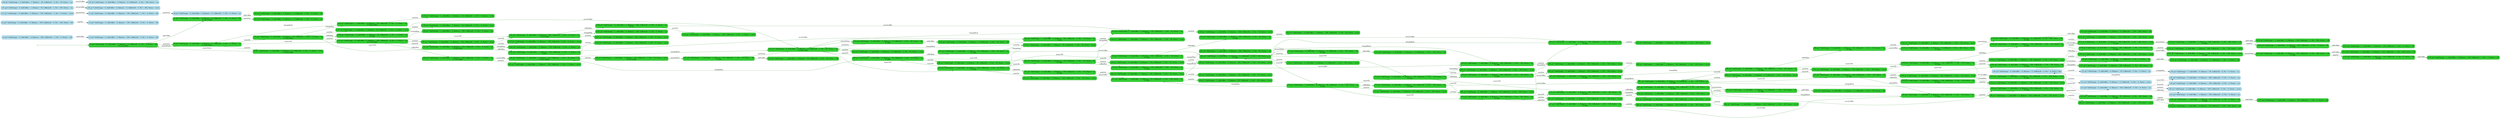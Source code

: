 digraph g {

	rankdir="LR"

	__invisible__[shape="point", color="forestgreen"]
	c0_q4[label="c0_q4 ≝ AskChange = 0, AskCoffee = 0, Balance = 0, CoffeeLeft = 4, Pot = 0, Status = off\nV=212 (CXP)", shape="box", style="rounded, filled", color="forestgreen", fillcolor="limegreen", penwidth=3] // Initial
	c1_q4[label="c1_q4 ≝ AskChange = 0, AskCoffee = 0, Balance = 0, CoffeeLeft = 5, Pot = 0, Status = off\nV=213 (CXP)", shape="box", style="rounded, filled", color="forestgreen", fillcolor="limegreen"]
	c36_q4[label="c36_q4 ≝ AskChange = 0, AskCoffee = 0, Balance = 0, CoffeeLeft = 6, Pot = 0, Status = off", shape="box", style="rounded, filled", color="forestgreen", fillcolor="limegreen"]
	c37_q3[label="c37_q3 ≝ AskChange = 0, AskCoffee = 0, Balance = 0, CoffeeLeft = 5, Pot = 0, Status = on", shape="box", style="rounded, filled", color="forestgreen", fillcolor="limegreen"]
	c6_q3[label="c6_q3 ≝ AskChange = 0, AskCoffee = 0, Balance = 0, CoffeeLeft = 4, Pot = 0, Status = on\nV=212 (CXP)", shape="box", style="rounded, filled", color="forestgreen", fillcolor="limegreen"]
	c9_q1[label="c9_q1 ≝ AskChange = 0, AskCoffee = 0, Balance = 0, CoffeeLeft = 4, Pot = 0, Status = error\nV=212 (CXP)", shape="box", style="rounded, filled", color="forestgreen", fillcolor="limegreen"]
	c12_q2[label="c12_q2 ≝ AskChange = 0, AskCoffee = 0, Balance = 100, CoffeeLeft = 4, Pot = 0, Status = on\nV=112 (CXP)", shape="box", style="rounded, filled", color="forestgreen", fillcolor="limegreen"]
	c20_q2[label="c20_q2 ≝ AskChange = 0, AskCoffee = 1, Balance = 100, CoffeeLeft = 4, Pot = 0, Status = on\nV=112 (CXP)", shape="box", style="rounded, filled", color="forestgreen", fillcolor="limegreen"]
	c26_q2[label="c26_q2 ≝ AskChange = 1, AskCoffee = 0, Balance = 50, CoffeeLeft = 3, Pot = 50, Status = on\nV=211 (CXP)", shape="box", style="rounded, filled", color="forestgreen", fillcolor="limegreen"]
	c29_q1[label="c29_q1 ≝ AskChange = 1, AskCoffee = 0, Balance = 50, CoffeeLeft = 3, Pot = 50, Status = error\nV=211 (CXP)", shape="box", style="rounded, filled", color="forestgreen", fillcolor="limegreen"]
	c41_q4[label="c41_q4 ≝ AskChange = 1, AskCoffee = 0, Balance = 50, CoffeeLeft = 3, Pot = 50, Status = off\nV=210", shape="box", style="rounded, filled", color="forestgreen", fillcolor="limegreen"]
	c42_q4[label="c42_q4 ≝ AskChange = 1, AskCoffee = 0, Balance = 50, CoffeeLeft = 4, Pot = 50, Status = off", shape="box", style="rounded, filled", color="forestgreen", fillcolor="limegreen"]
	c33_q3[label="c33_q3 ≝ AskChange = 0, AskCoffee = 0, Balance = 0, CoffeeLeft = 3, Pot = 50, Status = on\nV=261 (CXP)", shape="box", style="rounded, filled", color="forestgreen", fillcolor="limegreen"]
	c43_q4[label="c43_q4 ≝ AskChange = 0, AskCoffee = 0, Balance = 0, CoffeeLeft = 3, Pot = 50, Status = off\nV=260", shape="box", style="rounded, filled", color="forestgreen", fillcolor="limegreen"]
	c135_q4[label="c135_q4 ≝ AskChange = 0, AskCoffee = 0, Balance = 0, CoffeeLeft = 4, Pot = 50, Status = off", shape="box", style="rounded, filled", color="forestgreen", fillcolor="limegreen"]
	c44_q1[label="c44_q1 ≝ AskChange = 0, AskCoffee = 0, Balance = 0, CoffeeLeft = 3, Pot = 50, Status = error", shape="box", style="rounded, filled", color="forestgreen", fillcolor="limegreen"]
	c45_q2[label="c45_q2 ≝ AskChange = 0, AskCoffee = 0, Balance = 100, CoffeeLeft = 3, Pot = 50, Status = on\nV=259", shape="box", style="rounded, filled", color="forestgreen", fillcolor="limegreen"]
	c50_q2[label="c50_q2 ≝ AskChange = 1, AskCoffee = 0, Balance = 100, CoffeeLeft = 3, Pot = 50, Status = on\nV=60", shape="box", style="rounded, filled", color="forestgreen", fillcolor="limegreen"]
	c144_q1[label="c144_q1 ≝ AskChange = 1, AskCoffee = 0, Balance = 100, CoffeeLeft = 3, Pot = 50, Status = error", shape="box", style="rounded, filled", color="forestgreen", fillcolor="limegreen"]
	c51_q2[label="c51_q2 ≝ AskChange = 0, AskCoffee = 1, Balance = 100, CoffeeLeft = 3, Pot = 50, Status = on\nV=258", shape="box", style="rounded, filled", color="forestgreen", fillcolor="limegreen"]
	c67_q2[label="c67_q2 ≝ AskChange = 1, AskCoffee = 0, Balance = 50, CoffeeLeft = 2, Pot = 100, Status = on\nV=257", shape="box", style="rounded, filled", color="forestgreen", fillcolor="limegreen"]
	c62_q3[label="c62_q3 ≝ AskChange = 0, AskCoffee = 0, Balance = 0, CoffeeLeft = 2, Pot = 100, Status = on\nV=258", shape="box", style="rounded, filled", color="forestgreen", fillcolor="limegreen"]
	c71_q4[label="c71_q4 ≝ AskChange = 0, AskCoffee = 0, Balance = 0, CoffeeLeft = 2, Pot = 100, Status = off\nV=257", shape="box", style="rounded, filled", color="forestgreen", fillcolor="limegreen"]
	c134_q4[label="c134_q4 ≝ AskChange = 0, AskCoffee = 0, Balance = 0, CoffeeLeft = 3, Pot = 100, Status = off", shape="box", style="rounded, filled", color="forestgreen", fillcolor="limegreen"]
	c72_q1[label="c72_q1 ≝ AskChange = 0, AskCoffee = 0, Balance = 0, CoffeeLeft = 2, Pot = 100, Status = error", shape="box", style="rounded, filled", color="forestgreen", fillcolor="limegreen"]
	c73_q2[label="c73_q2 ≝ AskChange = 0, AskCoffee = 0, Balance = 100, CoffeeLeft = 2, Pot = 100, Status = on\nV=256", shape="box", style="rounded, filled", color="forestgreen", fillcolor="limegreen"]
	c64_q2[label="c64_q2 ≝ AskChange = 1, AskCoffee = 0, Balance = 100, CoffeeLeft = 2, Pot = 100, Status = on\nV=256", shape="box", style="rounded, filled", color="forestgreen", fillcolor="limegreen"]
	c66_q1[label="c66_q1 ≝ AskChange = 1, AskCoffee = 0, Balance = 100, CoffeeLeft = 2, Pot = 100, Status = error", shape="box", style="rounded, filled", color="forestgreen", fillcolor="limegreen"]
	c78_q2[label="c78_q2 ≝ AskChange = 0, AskCoffee = 1, Balance = 100, CoffeeLeft = 2, Pot = 100, Status = on\nV=255", shape="box", style="rounded, filled", color="forestgreen", fillcolor="limegreen"]
	c91_q2[label="c91_q2 ≝ AskChange = 1, AskCoffee = 0, Balance = 50, CoffeeLeft = 1, Pot = 150, Status = on\nV=254", shape="box", style="rounded, filled", color="forestgreen", fillcolor="limegreen"]
	c87_q3[label="c87_q3 ≝ AskChange = 0, AskCoffee = 0, Balance = 0, CoffeeLeft = 1, Pot = 150, Status = on\nV=255", shape="box", style="rounded, filled", color="forestgreen", fillcolor="limegreen"]
	c95_q4[label="c95_q4 ≝ AskChange = 0, AskCoffee = 0, Balance = 0, CoffeeLeft = 1, Pot = 150, Status = off\nV=254", shape="box", style="rounded, filled", color="forestgreen", fillcolor="limegreen"]
	c133_q4[label="c133_q4 ≝ AskChange = 0, AskCoffee = 0, Balance = 0, CoffeeLeft = 2, Pot = 150, Status = off", shape="box", style="rounded, filled", color="forestgreen", fillcolor="limegreen"]
	c96_q1[label="c96_q1 ≝ AskChange = 0, AskCoffee = 0, Balance = 0, CoffeeLeft = 1, Pot = 150, Status = error", shape="box", style="rounded, filled", color="forestgreen", fillcolor="limegreen"]
	c97_q2[label="c97_q2 ≝ AskChange = 0, AskCoffee = 0, Balance = 100, CoffeeLeft = 1, Pot = 150, Status = on\nV=253", shape="box", style="rounded, filled", color="forestgreen", fillcolor="limegreen"]
	c28_q2[label="c28_q2 ≝ AskChange = 1, AskCoffee = 0, Balance = 100, CoffeeLeft = 1, Pot = 150, Status = on\nV=253", shape="box", style="rounded, filled", color="forestgreen", fillcolor="limegreen"]
	c90_q1[label="c90_q1 ≝ AskChange = 1, AskCoffee = 0, Balance = 100, CoffeeLeft = 1, Pot = 150, Status = error", shape="box", style="rounded, filled", color="forestgreen", fillcolor="limegreen"]
	c102_q2[label="c102_q2 ≝ AskChange = 0, AskCoffee = 1, Balance = 100, CoffeeLeft = 1, Pot = 150, Status = on\nV=252", shape="box", style="rounded, filled", color="forestgreen", fillcolor="limegreen"]
	c122_q1[label="c122_q1 ≝ AskChange = 0, AskCoffee = 1, Balance = 100, CoffeeLeft = 1, Pot = 150, Status = error", shape="box", style="rounded, filled", color="forestgreen", fillcolor="limegreen"]
	c123_q1[label="c123_q1 ≝ AskChange = 1, AskCoffee = 0, Balance = 50, CoffeeLeft = 0, Pot = 200, Status = error\nV=251", shape="box", style="rounded, filled", color="forestgreen", fillcolor="limegreen"]
	c124_q4[label="c124_q4 ≝ AskChange = 1, AskCoffee = 0, Balance = 50, CoffeeLeft = 0, Pot = 200, Status = off\nV=250", shape="box", style="rounded, filled", color="forestgreen", fillcolor="limegreen"]
	c125_q4[label="c125_q4 ≝ AskChange = 1, AskCoffee = 0, Balance = 50, CoffeeLeft = 1, Pot = 200, Status = off", shape="box", style="rounded, filled", color="forestgreen", fillcolor="limegreen"]
	c126_q4[label="c126_q4 ≝ AskChange = 1, AskCoffee = 0, Balance = 50, CoffeeLeft = 0, Pot = 0, Status = off\nV=249", shape="box", style="rounded, filled", color="forestgreen", fillcolor="limegreen"]
	c127_q4[label="c127_q4 ≝ AskChange = 1, AskCoffee = 0, Balance = 50, CoffeeLeft = 1, Pot = 0, Status = off", shape="box", style="rounded, filled", color="forestgreen", fillcolor="limegreen"]
	c103_q2[label="c103_q2 ≝ AskChange = 0, AskCoffee = 0, Balance = 200, CoffeeLeft = 1, Pot = 150, Status = on\nV=251", shape="box", style="rounded, filled", color="forestgreen", fillcolor="limegreen"]
	c107_q2[label="c107_q2 ≝ AskChange = 1, AskCoffee = 0, Balance = 200, CoffeeLeft = 1, Pot = 150, Status = on", shape="box", style="rounded, filled", color="forestgreen", fillcolor="limegreen"]
	c108_q2[label="c108_q2 ≝ AskChange = 0, AskCoffee = 1, Balance = 200, CoffeeLeft = 1, Pot = 150, Status = on\nV=250", shape="box", style="rounded, filled", color="forestgreen", fillcolor="limegreen"]
	c110_q1[label="c110_q1 ≝ AskChange = 0, AskCoffee = 1, Balance = 200, CoffeeLeft = 1, Pot = 150, Status = error", shape="box", style="rounded, filled", color="forestgreen", fillcolor="limegreen"]
	c111_q1[label="c111_q1 ≝ AskChange = 1, AskCoffee = 0, Balance = 150, CoffeeLeft = 0, Pot = 200, Status = error\nV=249", shape="box", style="rounded, filled", color="forestgreen", fillcolor="limegreen"]
	c112_q4[label="c112_q4 ≝ AskChange = 1, AskCoffee = 0, Balance = 150, CoffeeLeft = 0, Pot = 200, Status = off\nV=248", shape="box", style="rounded, filled", color="forestgreen", fillcolor="limegreen"]
	c113_q4[label="c113_q4 ≝ AskChange = 1, AskCoffee = 0, Balance = 150, CoffeeLeft = 1, Pot = 200, Status = off", shape="box", style="rounded, filled", color="forestgreen", fillcolor="limegreen"]
	c114_q4[label="c114_q4 ≝ AskChange = 1, AskCoffee = 0, Balance = 150, CoffeeLeft = 0, Pot = 0, Status = off\nV=247", shape="box", style="rounded, filled", color="forestgreen", fillcolor="limegreen"]
	c115_q4[label="c115_q4 ≝ AskChange = 1, AskCoffee = 0, Balance = 150, CoffeeLeft = 1, Pot = 0, Status = off", shape="box", style="rounded, filled", color="forestgreen", fillcolor="limegreen"]
	c109_q1[label="c109_q1 ≝ AskChange = 0, AskCoffee = 0, Balance = 200, CoffeeLeft = 1, Pot = 150, Status = error", shape="box", style="rounded, filled", color="forestgreen", fillcolor="limegreen"]
	c100_q2[label="c100_q2 ≝ AskChange = 0, AskCoffee = 0, Balance = 150, CoffeeLeft = 1, Pot = 150, Status = on\nV=252", shape="box", style="rounded, filled", color="forestgreen", fillcolor="limegreen"]
	c85_q2[label="c85_q2 ≝ AskChange = 1, AskCoffee = 0, Balance = 150, CoffeeLeft = 1, Pot = 150, Status = on\nV=252", shape="box", style="rounded, filled", color="forestgreen", fillcolor="limegreen"]
	c88_q1[label="c88_q1 ≝ AskChange = 1, AskCoffee = 0, Balance = 150, CoffeeLeft = 1, Pot = 150, Status = error", shape="box", style="rounded, filled", color="forestgreen", fillcolor="limegreen"]
	c105_q2[label="c105_q2 ≝ AskChange = 0, AskCoffee = 1, Balance = 150, CoffeeLeft = 1, Pot = 150, Status = on\nV=251", shape="box", style="rounded, filled", color="forestgreen", fillcolor="limegreen"]
	c116_q1[label="c116_q1 ≝ AskChange = 0, AskCoffee = 1, Balance = 150, CoffeeLeft = 1, Pot = 150, Status = error", shape="box", style="rounded, filled", color="forestgreen", fillcolor="limegreen"]
	c117_q1[label="c117_q1 ≝ AskChange = 1, AskCoffee = 0, Balance = 100, CoffeeLeft = 0, Pot = 200, Status = error\nV=250", shape="box", style="rounded, filled", color="forestgreen", fillcolor="limegreen"]
	c118_q4[label="c118_q4 ≝ AskChange = 1, AskCoffee = 0, Balance = 100, CoffeeLeft = 0, Pot = 200, Status = off\nV=249", shape="box", style="rounded, filled", color="forestgreen", fillcolor="limegreen"]
	c119_q4[label="c119_q4 ≝ AskChange = 1, AskCoffee = 0, Balance = 100, CoffeeLeft = 1, Pot = 200, Status = off", shape="box", style="rounded, filled", color="forestgreen", fillcolor="limegreen"]
	c120_q4[label="c120_q4 ≝ AskChange = 1, AskCoffee = 0, Balance = 100, CoffeeLeft = 0, Pot = 0, Status = off\nV=248", shape="box", style="rounded, filled", color="forestgreen", fillcolor="limegreen"]
	c121_q4[label="c121_q4 ≝ AskChange = 1, AskCoffee = 0, Balance = 100, CoffeeLeft = 1, Pot = 0, Status = off", shape="box", style="rounded, filled", color="forestgreen", fillcolor="limegreen"]
	c106_q1[label="c106_q1 ≝ AskChange = 0, AskCoffee = 0, Balance = 150, CoffeeLeft = 1, Pot = 150, Status = error", shape="box", style="rounded, filled", color="forestgreen", fillcolor="limegreen"]
	c104_q1[label="c104_q1 ≝ AskChange = 0, AskCoffee = 0, Balance = 100, CoffeeLeft = 1, Pot = 150, Status = error", shape="box", style="rounded, filled", color="forestgreen", fillcolor="limegreen"]
	c98_q2[label="c98_q2 ≝ AskChange = 0, AskCoffee = 0, Balance = 50, CoffeeLeft = 1, Pot = 150, Status = on\nV=254", shape="box", style="rounded, filled", color="forestgreen", fillcolor="limegreen"]
	c99_q2[label="c99_q2 ≝ AskChange = 0, AskCoffee = 1, Balance = 50, CoffeeLeft = 1, Pot = 150, Status = on\nV=253", shape="box", style="rounded, filled", color="forestgreen", fillcolor="limegreen"]
	c128_q1[label="c128_q1 ≝ AskChange = 0, AskCoffee = 1, Balance = 50, CoffeeLeft = 1, Pot = 150, Status = error", shape="box", style="rounded, filled", color="forestgreen", fillcolor="limegreen"]
	c129_q1[label="c129_q1 ≝ AskChange = 0, AskCoffee = 0, Balance = 0, CoffeeLeft = 0, Pot = 200, Status = error\nV=252", shape="box", style="rounded, filled", color="forestgreen", fillcolor="limegreen"]
	c130_q4[label="c130_q4 ≝ AskChange = 0, AskCoffee = 0, Balance = 0, CoffeeLeft = 0, Pot = 200, Status = off\nV=251", shape="box", style="rounded, filled", color="forestgreen", fillcolor="limegreen"]
	c131_q4[label="c131_q4 ≝ AskChange = 0, AskCoffee = 0, Balance = 0, CoffeeLeft = 1, Pot = 200, Status = off", shape="box", style="rounded, filled", color="forestgreen", fillcolor="limegreen"]
	c16_q4[label="c16_q4 ≝ AskChange = 0, AskCoffee = 0, Balance = 0, CoffeeLeft = 0, Pot = 0, Status = off\nV=250", shape="box", style="rounded, filled", color="forestgreen", fillcolor="limegreen"]
	c132_q4[label="c132_q4 ≝ AskChange = 0, AskCoffee = 0, Balance = 0, CoffeeLeft = 1, Pot = 0, Status = off", shape="box", style="rounded, filled", color="forestgreen", fillcolor="limegreen"]
	c101_q1[label="c101_q1 ≝ AskChange = 0, AskCoffee = 0, Balance = 50, CoffeeLeft = 1, Pot = 150, Status = error", shape="box", style="rounded, filled", color="forestgreen", fillcolor="limegreen"]
	c93_q1[label="c93_q1 ≝ AskChange = 1, AskCoffee = 0, Balance = 50, CoffeeLeft = 1, Pot = 150, Status = error", shape="box", style="rounded, filled", color="forestgreen", fillcolor="limegreen"]
	c92_q1[label="c92_q1 ≝ AskChange = 0, AskCoffee = 1, Balance = 100, CoffeeLeft = 2, Pot = 100, Status = error", shape="box", style="rounded, filled", color="forestgreen", fillcolor="limegreen"]
	c79_q2[label="c79_q2 ≝ AskChange = 0, AskCoffee = 0, Balance = 200, CoffeeLeft = 2, Pot = 100, Status = on\nV=254", shape="box", style="rounded, filled", color="forestgreen", fillcolor="limegreen"]
	c82_q2[label="c82_q2 ≝ AskChange = 1, AskCoffee = 0, Balance = 200, CoffeeLeft = 2, Pot = 100, Status = on", shape="box", style="rounded, filled", color="forestgreen", fillcolor="limegreen"]
	c83_q2[label="c83_q2 ≝ AskChange = 0, AskCoffee = 1, Balance = 200, CoffeeLeft = 2, Pot = 100, Status = on\nV=253", shape="box", style="rounded, filled", color="forestgreen", fillcolor="limegreen"]
	c86_q1[label="c86_q1 ≝ AskChange = 0, AskCoffee = 1, Balance = 200, CoffeeLeft = 2, Pot = 100, Status = error", shape="box", style="rounded, filled", color="forestgreen", fillcolor="limegreen"]
	c84_q1[label="c84_q1 ≝ AskChange = 0, AskCoffee = 0, Balance = 200, CoffeeLeft = 2, Pot = 100, Status = error", shape="box", style="rounded, filled", color="forestgreen", fillcolor="limegreen"]
	c76_q2[label="c76_q2 ≝ AskChange = 0, AskCoffee = 0, Balance = 150, CoffeeLeft = 2, Pot = 100, Status = on\nV=255", shape="box", style="rounded, filled", color="forestgreen", fillcolor="limegreen"]
	c60_q2[label="c60_q2 ≝ AskChange = 1, AskCoffee = 0, Balance = 150, CoffeeLeft = 2, Pot = 100, Status = on\nV=255", shape="box", style="rounded, filled", color="forestgreen", fillcolor="limegreen"]
	c63_q1[label="c63_q1 ≝ AskChange = 1, AskCoffee = 0, Balance = 150, CoffeeLeft = 2, Pot = 100, Status = error", shape="box", style="rounded, filled", color="forestgreen", fillcolor="limegreen"]
	c27_q2[label="c27_q2 ≝ AskChange = 0, AskCoffee = 1, Balance = 150, CoffeeLeft = 2, Pot = 100, Status = on\nV=254", shape="box", style="rounded, filled", color="forestgreen", fillcolor="limegreen"]
	c89_q1[label="c89_q1 ≝ AskChange = 0, AskCoffee = 1, Balance = 150, CoffeeLeft = 2, Pot = 100, Status = error", shape="box", style="rounded, filled", color="forestgreen", fillcolor="limegreen"]
	c81_q1[label="c81_q1 ≝ AskChange = 0, AskCoffee = 0, Balance = 150, CoffeeLeft = 2, Pot = 100, Status = error", shape="box", style="rounded, filled", color="forestgreen", fillcolor="limegreen"]
	c80_q1[label="c80_q1 ≝ AskChange = 0, AskCoffee = 0, Balance = 100, CoffeeLeft = 2, Pot = 100, Status = error", shape="box", style="rounded, filled", color="forestgreen", fillcolor="limegreen"]
	c74_q2[label="c74_q2 ≝ AskChange = 0, AskCoffee = 0, Balance = 50, CoffeeLeft = 2, Pot = 100, Status = on\nV=257", shape="box", style="rounded, filled", color="forestgreen", fillcolor="limegreen"]
	c75_q2[label="c75_q2 ≝ AskChange = 0, AskCoffee = 1, Balance = 50, CoffeeLeft = 2, Pot = 100, Status = on\nV=256", shape="box", style="rounded, filled", color="forestgreen", fillcolor="limegreen"]
	c94_q1[label="c94_q1 ≝ AskChange = 0, AskCoffee = 1, Balance = 50, CoffeeLeft = 2, Pot = 100, Status = error", shape="box", style="rounded, filled", color="forestgreen", fillcolor="limegreen"]
	c77_q1[label="c77_q1 ≝ AskChange = 0, AskCoffee = 0, Balance = 50, CoffeeLeft = 2, Pot = 100, Status = error", shape="box", style="rounded, filled", color="forestgreen", fillcolor="limegreen"]
	c69_q1[label="c69_q1 ≝ AskChange = 1, AskCoffee = 0, Balance = 50, CoffeeLeft = 2, Pot = 100, Status = error", shape="box", style="rounded, filled", color="forestgreen", fillcolor="limegreen"]
	c68_q1[label="c68_q1 ≝ AskChange = 0, AskCoffee = 1, Balance = 100, CoffeeLeft = 3, Pot = 50, Status = error", shape="box", style="rounded, filled", color="forestgreen", fillcolor="limegreen"]
	c52_q2[label="c52_q2 ≝ AskChange = 0, AskCoffee = 0, Balance = 200, CoffeeLeft = 3, Pot = 50, Status = on\nV=257", shape="box", style="rounded, filled", color="forestgreen", fillcolor="limegreen"]
	c57_q2[label="c57_q2 ≝ AskChange = 1, AskCoffee = 0, Balance = 200, CoffeeLeft = 3, Pot = 50, Status = on", shape="box", style="rounded, filled", color="forestgreen", fillcolor="limegreen"]
	c58_q2[label="c58_q2 ≝ AskChange = 0, AskCoffee = 1, Balance = 200, CoffeeLeft = 3, Pot = 50, Status = on\nV=256", shape="box", style="rounded, filled", color="forestgreen", fillcolor="limegreen"]
	c61_q1[label="c61_q1 ≝ AskChange = 0, AskCoffee = 1, Balance = 200, CoffeeLeft = 3, Pot = 50, Status = error", shape="box", style="rounded, filled", color="forestgreen", fillcolor="limegreen"]
	c59_q1[label="c59_q1 ≝ AskChange = 0, AskCoffee = 0, Balance = 200, CoffeeLeft = 3, Pot = 50, Status = error", shape="box", style="rounded, filled", color="forestgreen", fillcolor="limegreen"]
	c48_q2[label="c48_q2 ≝ AskChange = 0, AskCoffee = 0, Balance = 150, CoffeeLeft = 3, Pot = 50, Status = on\nV=258", shape="box", style="rounded, filled", color="forestgreen", fillcolor="limegreen"]
	c54_q2[label="c54_q2 ≝ AskChange = 1, AskCoffee = 0, Balance = 150, CoffeeLeft = 3, Pot = 50, Status = on\nV=10", shape="box", style="rounded, filled", color="forestgreen", fillcolor="limegreen"]
	c149_q1[label="c149_q1 ≝ AskChange = 1, AskCoffee = 0, Balance = 150, CoffeeLeft = 3, Pot = 50, Status = error", shape="box", style="rounded, filled", color="forestgreen", fillcolor="limegreen"]
	c55_q2[label="c55_q2 ≝ AskChange = 0, AskCoffee = 1, Balance = 150, CoffeeLeft = 3, Pot = 50, Status = on\nV=257", shape="box", style="rounded, filled", color="forestgreen", fillcolor="limegreen"]
	c65_q1[label="c65_q1 ≝ AskChange = 0, AskCoffee = 1, Balance = 150, CoffeeLeft = 3, Pot = 50, Status = error", shape="box", style="rounded, filled", color="forestgreen", fillcolor="limegreen"]
	c56_q1[label="c56_q1 ≝ AskChange = 0, AskCoffee = 0, Balance = 150, CoffeeLeft = 3, Pot = 50, Status = error", shape="box", style="rounded, filled", color="forestgreen", fillcolor="limegreen"]
	c53_q1[label="c53_q1 ≝ AskChange = 0, AskCoffee = 0, Balance = 100, CoffeeLeft = 3, Pot = 50, Status = error", shape="box", style="rounded, filled", color="forestgreen", fillcolor="limegreen"]
	c46_q2[label="c46_q2 ≝ AskChange = 0, AskCoffee = 0, Balance = 50, CoffeeLeft = 3, Pot = 50, Status = on\nV=260", shape="box", style="rounded, filled", color="forestgreen", fillcolor="limegreen"]
	c47_q2[label="c47_q2 ≝ AskChange = 0, AskCoffee = 1, Balance = 50, CoffeeLeft = 3, Pot = 50, Status = on\nV=259", shape="box", style="rounded, filled", color="forestgreen", fillcolor="limegreen"]
	c70_q1[label="c70_q1 ≝ AskChange = 0, AskCoffee = 1, Balance = 50, CoffeeLeft = 3, Pot = 50, Status = error", shape="box", style="rounded, filled", color="forestgreen", fillcolor="limegreen"]
	c49_q1[label="c49_q1 ≝ AskChange = 0, AskCoffee = 0, Balance = 50, CoffeeLeft = 3, Pot = 50, Status = error", shape="box", style="rounded, filled", color="forestgreen", fillcolor="limegreen"]
	c40_q1[label="c40_q1 ≝ AskChange = 0, AskCoffee = 1, Balance = 100, CoffeeLeft = 4, Pot = 0, Status = error", shape="box", style="rounded, filled", color="forestgreen", fillcolor="limegreen"]
	c38_q2[label="c38_q2 ≝ AskChange = 1, AskCoffee = 0, Balance = 100, CoffeeLeft = 4, Pot = 0, Status = on", shape="box", style="rounded, filled", color="forestgreen", fillcolor="limegreen"]
	c24_q2[label="c24_q2 ≝ AskChange = 0, AskCoffee = 0, Balance = 200, CoffeeLeft = 4, Pot = 0, Status = on\nV=12 (CXP)", shape="box", style="rounded, filled", color="forestgreen", fillcolor="limegreen"]
	c145_q2[label="c145_q2 ≝ AskChange = 1, AskCoffee = 0, Balance = 200, CoffeeLeft = 4, Pot = 0, Status = on", shape="box", style="rounded, filled", color="forestgreen", fillcolor="limegreen"]
	c146_q2[label="c146_q2 ≝ AskChange = 0, AskCoffee = 1, Balance = 200, CoffeeLeft = 4, Pot = 0, Status = on\nV=11", shape="box", style="rounded, filled", color="forestgreen", fillcolor="limegreen"]
	c148_q1[label="c148_q1 ≝ AskChange = 0, AskCoffee = 1, Balance = 200, CoffeeLeft = 4, Pot = 0, Status = error", shape="box", style="rounded, filled", color="forestgreen", fillcolor="limegreen"]
	c147_q1[label="c147_q1 ≝ AskChange = 0, AskCoffee = 0, Balance = 200, CoffeeLeft = 4, Pot = 0, Status = error", shape="box", style="rounded, filled", color="forestgreen", fillcolor="limegreen"]
	c22_q2[label="c22_q2 ≝ AskChange = 0, AskCoffee = 0, Balance = 150, CoffeeLeft = 4, Pot = 0, Status = on\nV=62 (CXP)", shape="box", style="rounded, filled", color="forestgreen", fillcolor="limegreen"]
	c140_q2[label="c140_q2 ≝ AskChange = 1, AskCoffee = 0, Balance = 150, CoffeeLeft = 4, Pot = 0, Status = on", shape="box", style="rounded, filled", color="forestgreen", fillcolor="limegreen"]
	c141_q2[label="c141_q2 ≝ AskChange = 0, AskCoffee = 1, Balance = 150, CoffeeLeft = 4, Pot = 0, Status = on\nV=61", shape="box", style="rounded, filled", color="forestgreen", fillcolor="limegreen"]
	c143_q1[label="c143_q1 ≝ AskChange = 0, AskCoffee = 1, Balance = 150, CoffeeLeft = 4, Pot = 0, Status = error", shape="box", style="rounded, filled", color="forestgreen", fillcolor="limegreen"]
	c142_q1[label="c142_q1 ≝ AskChange = 0, AskCoffee = 0, Balance = 150, CoffeeLeft = 4, Pot = 0, Status = error", shape="box", style="rounded, filled", color="forestgreen", fillcolor="limegreen"]
	c39_q1[label="c39_q1 ≝ AskChange = 0, AskCoffee = 0, Balance = 100, CoffeeLeft = 4, Pot = 0, Status = error", shape="box", style="rounded, filled", color="forestgreen", fillcolor="limegreen"]
	c14_q2[label="c14_q2 ≝ AskChange = 0, AskCoffee = 0, Balance = 50, CoffeeLeft = 4, Pot = 0, Status = on\nV=162 (CXP)", shape="box", style="rounded, filled", color="forestgreen", fillcolor="limegreen"]
	c18_q2[label="c18_q2 ≝ AskChange = 1, AskCoffee = 0, Balance = 50, CoffeeLeft = 4, Pot = 0, Status = on\nV=162 (CXP)", shape="box", style="rounded, filled", color="forestgreen", fillcolor="limegreen"]
	c139_q1[label="c139_q1 ≝ AskChange = 1, AskCoffee = 0, Balance = 50, CoffeeLeft = 4, Pot = 0, Status = error", shape="box", style="rounded, filled", color="forestgreen", fillcolor="limegreen"]
	c136_q2[label="c136_q2 ≝ AskChange = 0, AskCoffee = 1, Balance = 50, CoffeeLeft = 4, Pot = 0, Status = on\nV=161", shape="box", style="rounded, filled", color="forestgreen", fillcolor="limegreen"]
	c138_q1[label="c138_q1 ≝ AskChange = 0, AskCoffee = 1, Balance = 50, CoffeeLeft = 4, Pot = 0, Status = error", shape="box", style="rounded, filled", color="forestgreen", fillcolor="limegreen"]
	c137_q1[label="c137_q1 ≝ AskChange = 0, AskCoffee = 0, Balance = 50, CoffeeLeft = 4, Pot = 0, Status = error", shape="box", style="rounded, filled", color="forestgreen", fillcolor="limegreen"]
	c2_q4[label="c2_q4 ≝ AskChange = 0, AskCoffee = 0, Balance = 200, CoffeeLeft = 3, Pot = 0, Status = off", shape="box", style="rounded, filled", color="deepskyblue4", fillcolor="lightblue2"]
	c3_q4[label="c3_q4 ≝ AskChange = 0, AskCoffee = 0, Balance = 200, CoffeeLeft = 5, Pot = 0, Status = off", shape="box", style="rounded, filled", color="deepskyblue4", fillcolor="lightblue2"]
	c4_q4[label="c4_q4 ≝ AskChange = 0, AskCoffee = 0, Balance = 100, CoffeeLeft = 0, Pot = 250, Status = off", shape="box", style="rounded, filled", color="deepskyblue4", fillcolor="lightblue2"]
	c5_q4[label="c5_q4 ≝ AskChange = 0, AskCoffee = 0, Balance = 100, CoffeeLeft = 0, Pot = 0, Status = off", shape="box", style="rounded, filled", color="deepskyblue4", fillcolor="lightblue2"]
	c7_q4[label="c7_q4 ≝ AskChange = 0, AskCoffee = 0, Balance = 100, CoffeeLeft = 1, Pot = 0, Status = off", shape="box", style="rounded, filled", color="deepskyblue4", fillcolor="lightblue2"]
	c8_q3[label="c8_q3 ≝ AskChange = 0, AskCoffee = 0, Balance = 0, CoffeeLeft = 1, Pot = 0, Status = on", shape="box", style="rounded, filled", color="deepskyblue4", fillcolor="lightblue2"]
	c10_q3[label="c10_q3 ≝ AskChange = 0, AskCoffee = 0, Balance = 0, CoffeeLeft = 0, Pot = 0, Status = on", shape="box", style="rounded, filled", color="deepskyblue4", fillcolor="lightblue2"]
	c11_q1[label="c11_q1 ≝ AskChange = 0, AskCoffee = 0, Balance = 0, CoffeeLeft = 0, Pot = 0, Status = error", shape="box", style="rounded, filled", color="deepskyblue4", fillcolor="lightblue2"]
	c13_q2[label="c13_q2 ≝ AskChange = 0, AskCoffee = 0, Balance = 100, CoffeeLeft = 0, Pot = 0, Status = on", shape="box", style="rounded, filled", color="deepskyblue4", fillcolor="lightblue2"]
	c15_q2[label="c15_q2 ≝ AskChange = 0, AskCoffee = 0, Balance = 50, CoffeeLeft = 0, Pot = 0, Status = on", shape="box", style="rounded, filled", color="deepskyblue4", fillcolor="lightblue2"]
	c17_q1[label="c17_q1 ≝ AskChange = 0, AskCoffee = 0, Balance = 100, CoffeeLeft = 1, Pot = 0, Status = error", shape="box", style="rounded, filled", color="deepskyblue4", fillcolor="lightblue2"]
	c19_q2[label="c19_q2 ≝ AskChange = 1, AskCoffee = 0, Balance = 50, CoffeeLeft = 0, Pot = 0, Status = on", shape="box", style="rounded, filled", color="deepskyblue4", fillcolor="lightblue2"]
	c21_q2[label="c21_q2 ≝ AskChange = 0, AskCoffee = 1, Balance = 100, CoffeeLeft = 0, Pot = 0, Status = on", shape="box", style="rounded, filled", color="deepskyblue4", fillcolor="lightblue2"]
	c23_q2[label="c23_q2 ≝ AskChange = 0, AskCoffee = 0, Balance = 200, CoffeeLeft = 0, Pot = 0, Status = on", shape="box", style="rounded, filled", color="deepskyblue4", fillcolor="lightblue2"]
	c25_q2[label="c25_q2 ≝ AskChange = 0, AskCoffee = 0, Balance = 150, CoffeeLeft = 0, Pot = 0, Status = on", shape="box", style="rounded, filled", color="deepskyblue4", fillcolor="lightblue2"]
	c30_q1[label="c30_q1 ≝ AskChange = 0, AskCoffee = 0, Balance = 100, CoffeeLeft = 0, Pot = 0, Status = error", shape="box", style="rounded, filled", color="deepskyblue4", fillcolor="lightblue2"]
	c31_q2[label="c31_q2 ≝ AskChange = 0, AskCoffee = 1, Balance = 50, CoffeeLeft = 1, Pot = 250, Status = on", shape="box", style="rounded, filled", color="deepskyblue4", fillcolor="lightblue2"]
	c32_q1[label="c32_q1 ≝ AskChange = 0, AskCoffee = 0, Balance = 0, CoffeeLeft = 0, Pot = 300, Status = error", shape="box", style="rounded, filled", color="deepskyblue4", fillcolor="lightblue2"]
	c34_q2[label="c34_q2 ≝ AskChange = 0, AskCoffee = 1, Balance = 50, CoffeeLeft = 4, Pot = 50, Status = on", shape="box", style="rounded, filled", color="deepskyblue4", fillcolor="lightblue2"]
	c35_q3[label="c35_q3 ≝ AskChange = 0, AskCoffee = 0, Balance = 0, CoffeeLeft = 3, Pot = 100, Status = on", shape="box", style="rounded, filled", color="deepskyblue4", fillcolor="lightblue2"]

	__invisible__ -> c0_q4[color="forestgreen"]
	c0_q4 -> c1_q4[label="addCoffee", color="forestgreen"]
	c1_q4 -> c36_q4[label="addCoffee", color="forestgreen"]
	c1_q4 -> c37_q3[label="powerUp", color="forestgreen"]
	c0_q4 -> c6_q3[label="powerUp", color="forestgreen"]
	c6_q3 -> c9_q1[label="autoOut", color="forestgreen"]
	c9_q1 -> c0_q4[label="powerDown", color="forestgreen"]
	c6_q3 -> c12_q2[label="insert100", color="forestgreen"]
	c12_q2 -> c20_q2[label="coffeeReq", color="forestgreen"]
	c20_q2 -> c26_q2[label="serveCoffee", color="forestgreen"]
	c26_q2 -> c29_q1[label="autoOut", color="forestgreen"]
	c29_q1 -> c41_q4[label="powerDown", color="forestgreen"]
	c41_q4 -> c42_q4[label="addCoffee", color="forestgreen"]
	c41_q4 -> c33_q3[label="powerUp", color="forestgreen"]
	c33_q3 -> c43_q4[label="powerDown", color="forestgreen"]
	c43_q4 -> c135_q4[label="addCoffee", color="forestgreen"]
	c43_q4 -> c33_q3[label="powerUp", color="forestgreen"]
	c33_q3 -> c44_q1[label="autoOut", color="forestgreen"]
	c33_q3 -> c45_q2[label="insert100", color="forestgreen"]
	c45_q2 -> c50_q2[label="changeReq", color="forestgreen"]
	c50_q2 -> c33_q3[label="changeBack", color="forestgreen"]
	c50_q2 -> c144_q1[label="autoOut", color="forestgreen"]
	c45_q2 -> c51_q2[label="coffeeReq", color="forestgreen"]
	c51_q2 -> c67_q2[label="serveCoffee", color="forestgreen"]
	c67_q2 -> c62_q3[label="changeBack", color="forestgreen"]
	c62_q3 -> c71_q4[label="powerDown", color="forestgreen"]
	c71_q4 -> c134_q4[label="addCoffee", color="forestgreen"]
	c71_q4 -> c62_q3[label="powerUp", color="forestgreen"]
	c62_q3 -> c72_q1[label="autoOut", color="forestgreen"]
	c62_q3 -> c73_q2[label="insert100", color="forestgreen"]
	c73_q2 -> c64_q2[label="changeReq", color="forestgreen"]
	c64_q2 -> c62_q3[label="changeBack", color="forestgreen"]
	c64_q2 -> c66_q1[label="autoOut", color="forestgreen"]
	c73_q2 -> c78_q2[label="coffeeReq", color="forestgreen"]
	c78_q2 -> c91_q2[label="serveCoffee", color="forestgreen"]
	c91_q2 -> c87_q3[label="changeBack", color="forestgreen"]
	c87_q3 -> c95_q4[label="powerDown", color="forestgreen"]
	c95_q4 -> c133_q4[label="addCoffee", color="forestgreen"]
	c95_q4 -> c87_q3[label="powerUp", color="forestgreen"]
	c87_q3 -> c96_q1[label="autoOut", color="forestgreen"]
	c87_q3 -> c97_q2[label="insert100", color="forestgreen"]
	c97_q2 -> c28_q2[label="changeReq", color="forestgreen"]
	c28_q2 -> c87_q3[label="changeBack", color="forestgreen"]
	c28_q2 -> c90_q1[label="autoOut", color="forestgreen"]
	c97_q2 -> c102_q2[label="coffeeReq", color="forestgreen"]
	c102_q2 -> c122_q1[label="autoOut", color="forestgreen"]
	c102_q2 -> c123_q1[label="serveCoffee", color="forestgreen"]
	c123_q1 -> c124_q4[label="powerDown", color="forestgreen"]
	c124_q4 -> c125_q4[label="addCoffee", color="forestgreen"]
	c124_q4 -> c126_q4[label="takePot", color="forestgreen"]
	c126_q4 -> c127_q4[label="addCoffee", color="forestgreen"]
	c97_q2 -> c103_q2[label="insert100", color="forestgreen"]
	c103_q2 -> c107_q2[label="changeReq", color="forestgreen"]
	c103_q2 -> c108_q2[label="coffeeReq", color="forestgreen"]
	c108_q2 -> c110_q1[label="autoOut", color="forestgreen"]
	c108_q2 -> c111_q1[label="serveCoffee", color="forestgreen"]
	c111_q1 -> c112_q4[label="powerDown", color="forestgreen"]
	c112_q4 -> c113_q4[label="addCoffee", color="forestgreen"]
	c112_q4 -> c114_q4[label="takePot", color="forestgreen"]
	c114_q4 -> c115_q4[label="addCoffee", color="forestgreen"]
	c103_q2 -> c109_q1[label="autoOut", color="forestgreen"]
	c97_q2 -> c100_q2[label="insert50", color="forestgreen"]
	c100_q2 -> c85_q2[label="changeReq", color="forestgreen"]
	c85_q2 -> c87_q3[label="changeBack", color="forestgreen"]
	c85_q2 -> c88_q1[label="autoOut", color="forestgreen"]
	c100_q2 -> c105_q2[label="coffeeReq", color="forestgreen"]
	c105_q2 -> c116_q1[label="autoOut", color="forestgreen"]
	c105_q2 -> c117_q1[label="serveCoffee", color="forestgreen"]
	c117_q1 -> c118_q4[label="powerDown", color="forestgreen"]
	c118_q4 -> c119_q4[label="addCoffee", color="forestgreen"]
	c118_q4 -> c120_q4[label="takePot", color="forestgreen"]
	c120_q4 -> c121_q4[label="addCoffee", color="forestgreen"]
	c100_q2 -> c103_q2[label="insert50", color="forestgreen"]
	c100_q2 -> c106_q1[label="autoOut", color="forestgreen"]
	c97_q2 -> c104_q1[label="autoOut", color="forestgreen"]
	c87_q3 -> c98_q2[label="insert50", color="forestgreen"]
	c98_q2 -> c91_q2[label="changeReq", color="forestgreen"]
	c98_q2 -> c99_q2[label="coffeeReq", color="forestgreen"]
	c99_q2 -> c128_q1[label="autoOut", color="forestgreen"]
	c99_q2 -> c129_q1[label="serveCoffee", color="forestgreen"]
	c129_q1 -> c130_q4[label="powerDown", color="forestgreen"]
	c130_q4 -> c131_q4[label="addCoffee", color="forestgreen"]
	c130_q4 -> c16_q4[label="takePot", color="forestgreen"]
	c16_q4 -> c132_q4[label="addCoffee", color="forestgreen"]
	c98_q2 -> c100_q2[label="insert100", color="forestgreen"]
	c98_q2 -> c97_q2[label="insert50", color="forestgreen"]
	c98_q2 -> c101_q1[label="autoOut", color="forestgreen"]
	c91_q2 -> c93_q1[label="autoOut", color="forestgreen"]
	c78_q2 -> c92_q1[label="autoOut", color="forestgreen"]
	c73_q2 -> c79_q2[label="insert100", color="forestgreen"]
	c79_q2 -> c82_q2[label="changeReq", color="forestgreen"]
	c79_q2 -> c83_q2[label="coffeeReq", color="forestgreen"]
	c83_q2 -> c85_q2[label="serveCoffee", color="forestgreen"]
	c83_q2 -> c86_q1[label="autoOut", color="forestgreen"]
	c79_q2 -> c84_q1[label="autoOut", color="forestgreen"]
	c73_q2 -> c76_q2[label="insert50", color="forestgreen"]
	c76_q2 -> c60_q2[label="changeReq", color="forestgreen"]
	c60_q2 -> c62_q3[label="changeBack", color="forestgreen"]
	c60_q2 -> c63_q1[label="autoOut", color="forestgreen"]
	c76_q2 -> c27_q2[label="coffeeReq", color="forestgreen"]
	c27_q2 -> c28_q2[label="serveCoffee", color="forestgreen"]
	c27_q2 -> c89_q1[label="autoOut", color="forestgreen"]
	c76_q2 -> c79_q2[label="insert50", color="forestgreen"]
	c76_q2 -> c81_q1[label="autoOut", color="forestgreen"]
	c73_q2 -> c80_q1[label="autoOut", color="forestgreen"]
	c62_q3 -> c74_q2[label="insert50", color="forestgreen"]
	c74_q2 -> c67_q2[label="changeReq", color="forestgreen"]
	c74_q2 -> c75_q2[label="coffeeReq", color="forestgreen"]
	c75_q2 -> c87_q3[label="serveCoffee", color="forestgreen"]
	c75_q2 -> c94_q1[label="autoOut", color="forestgreen"]
	c74_q2 -> c76_q2[label="insert100", color="forestgreen"]
	c74_q2 -> c73_q2[label="insert50", color="forestgreen"]
	c74_q2 -> c77_q1[label="autoOut", color="forestgreen"]
	c67_q2 -> c69_q1[label="autoOut", color="forestgreen"]
	c51_q2 -> c68_q1[label="autoOut", color="forestgreen"]
	c45_q2 -> c52_q2[label="insert100", color="forestgreen"]
	c52_q2 -> c57_q2[label="changeReq", color="forestgreen"]
	c52_q2 -> c58_q2[label="coffeeReq", color="forestgreen"]
	c58_q2 -> c60_q2[label="serveCoffee", color="forestgreen"]
	c58_q2 -> c61_q1[label="autoOut", color="forestgreen"]
	c52_q2 -> c59_q1[label="autoOut", color="forestgreen"]
	c45_q2 -> c48_q2[label="insert50", color="forestgreen"]
	c48_q2 -> c54_q2[label="changeReq", color="forestgreen"]
	c54_q2 -> c33_q3[label="changeBack", color="forestgreen"]
	c54_q2 -> c149_q1[label="autoOut", color="forestgreen"]
	c48_q2 -> c55_q2[label="coffeeReq", color="forestgreen"]
	c55_q2 -> c64_q2[label="serveCoffee", color="forestgreen"]
	c55_q2 -> c65_q1[label="autoOut", color="forestgreen"]
	c48_q2 -> c52_q2[label="insert50", color="forestgreen"]
	c48_q2 -> c56_q1[label="autoOut", color="forestgreen"]
	c45_q2 -> c53_q1[label="autoOut", color="forestgreen"]
	c33_q3 -> c46_q2[label="insert50", color="forestgreen"]
	c46_q2 -> c26_q2[label="changeReq", color="forestgreen"]
	c46_q2 -> c47_q2[label="coffeeReq", color="forestgreen"]
	c47_q2 -> c62_q3[label="serveCoffee", color="forestgreen"]
	c47_q2 -> c70_q1[label="autoOut", color="forestgreen"]
	c46_q2 -> c48_q2[label="insert100", color="forestgreen"]
	c46_q2 -> c45_q2[label="insert50", color="forestgreen"]
	c46_q2 -> c49_q1[label="autoOut", color="forestgreen"]
	c26_q2 -> c33_q3[label="changeBack", color="forestgreen"]
	c20_q2 -> c40_q1[label="autoOut", color="forestgreen"]
	c12_q2 -> c38_q2[label="changeReq", color="forestgreen"]
	c12_q2 -> c24_q2[label="insert100", color="forestgreen"]
	c24_q2 -> c145_q2[label="changeReq", color="forestgreen"]
	c24_q2 -> c146_q2[label="coffeeReq", color="forestgreen"]
	c146_q2 -> c54_q2[label="serveCoffee", color="forestgreen"]
	c146_q2 -> c148_q1[label="autoOut", color="forestgreen"]
	c24_q2 -> c147_q1[label="autoOut", color="forestgreen"]
	c12_q2 -> c22_q2[label="insert50", color="forestgreen"]
	c22_q2 -> c24_q2[label="insert50", color="forestgreen"]
	c22_q2 -> c140_q2[label="changeReq", color="forestgreen"]
	c22_q2 -> c141_q2[label="coffeeReq", color="forestgreen"]
	c141_q2 -> c50_q2[label="serveCoffee", color="forestgreen"]
	c141_q2 -> c143_q1[label="autoOut", color="forestgreen"]
	c22_q2 -> c142_q1[label="autoOut", color="forestgreen"]
	c12_q2 -> c39_q1[label="autoOut", color="forestgreen"]
	c6_q3 -> c14_q2[label="insert50", color="forestgreen"]
	c14_q2 -> c18_q2[label="changeReq", color="forestgreen"]
	c18_q2 -> c6_q3[label="changeBack", color="forestgreen"]
	c18_q2 -> c139_q1[label="autoOut", color="forestgreen"]
	c14_q2 -> c22_q2[label="insert100", color="forestgreen"]
	c14_q2 -> c136_q2[label="coffeeReq", color="forestgreen"]
	c136_q2 -> c33_q3[label="serveCoffee", color="forestgreen"]
	c136_q2 -> c138_q1[label="autoOut", color="forestgreen"]
	c14_q2 -> c12_q2[label="insert50", color="forestgreen"]
	c14_q2 -> c137_q1[label="autoOut", color="forestgreen"]
	c6_q3 -> c0_q4[label="powerDown", color="forestgreen"]
	c2_q4 -> c3_q4[label="addCoffee", color="black", style="dashed"]
	c4_q4 -> c5_q4[label="takePot", color="black", style="dashed"]
	c7_q4 -> c8_q3[label="powerUp", color="black", style="dashed"]
	c10_q3 -> c11_q1[label="autoOut", color="black", style="dashed"]
	c10_q3 -> c13_q2[label="insert100", color="black", style="dashed"]
	c10_q3 -> c15_q2[label="insert50", color="black", style="dashed"]
	c10_q3 -> c16_q4[label="powerDown", color="black", style="dashed"]
	c17_q1 -> c7_q4[label="powerDown", color="black", style="dashed"]
	c15_q2 -> c19_q2[label="changeReq", color="black", style="dashed"]
	c13_q2 -> c21_q2[label="coffeeReq", color="black", style="dashed"]
	c13_q2 -> c23_q2[label="insert100", color="black", style="dashed"]
	c13_q2 -> c25_q2[label="insert50", color="black", style="dashed"]
	c13_q2 -> c30_q1[label="autoOut", color="black", style="dashed"]
	c31_q2 -> c32_q1[label="serveCoffee", color="black", style="dashed"]
	c19_q2 -> c10_q3[label="changeBack", color="black", style="dashed"]
	c34_q2 -> c35_q3[label="serveCoffee", color="black", style="dashed"]

}

